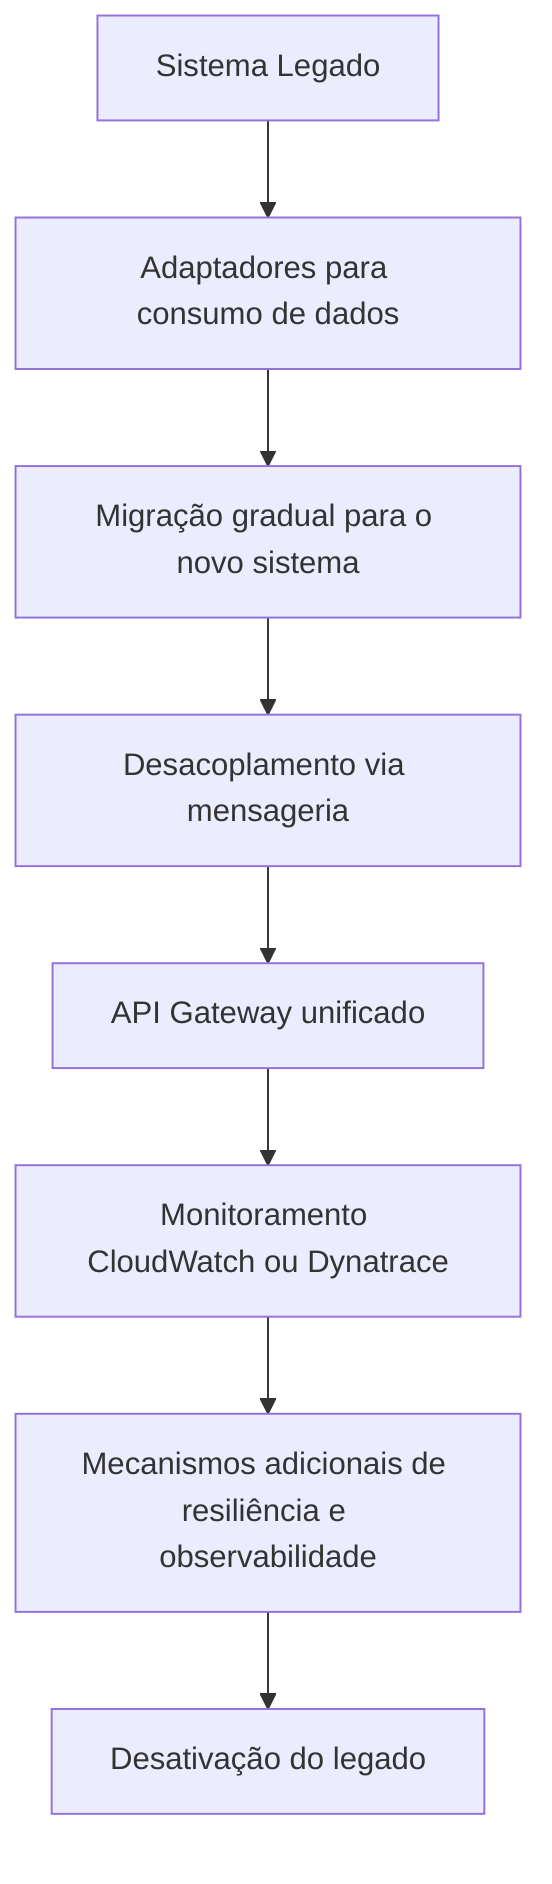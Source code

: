 flowchart TD
    A[Sistema Legado] --> B[Adaptadores para consumo de dados]
    B --> C[Migração gradual para o novo sistema]
    C --> D[Desacoplamento via mensageria]
    D --> E[API Gateway unificado]
    E --> F[Monitoramento CloudWatch ou Dynatrace]
    F --> G[Mecanismos adicionais de resiliência e observabilidade]
    G --> H[Desativação do legado]
